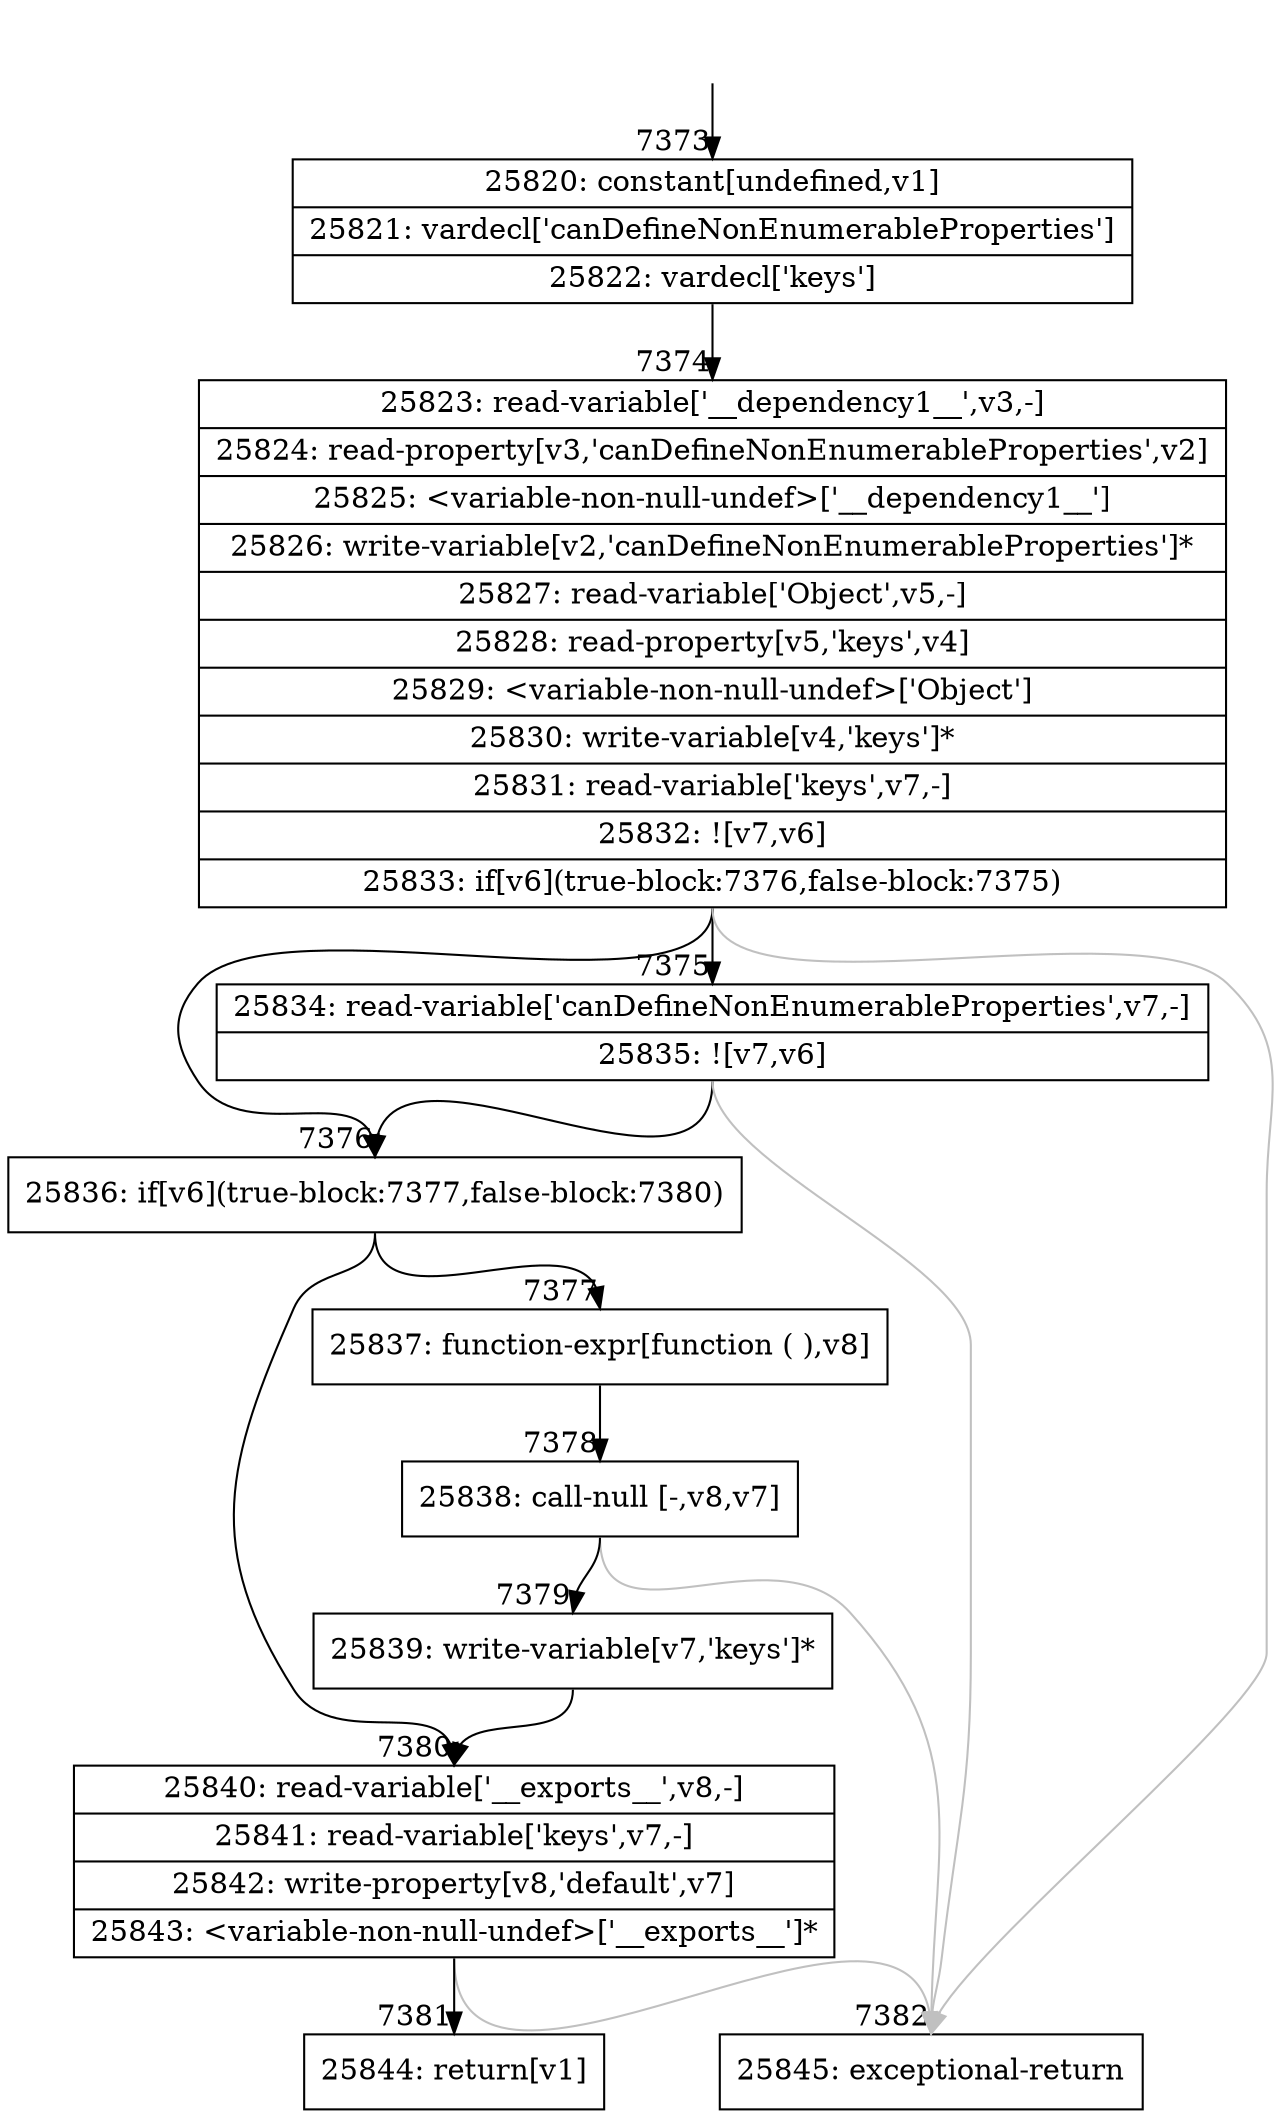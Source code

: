digraph {
rankdir="TD"
BB_entry610[shape=none,label=""];
BB_entry610 -> BB7373 [tailport=s, headport=n, headlabel="    7373"]
BB7373 [shape=record label="{25820: constant[undefined,v1]|25821: vardecl['canDefineNonEnumerableProperties']|25822: vardecl['keys']}" ] 
BB7373 -> BB7374 [tailport=s, headport=n, headlabel="      7374"]
BB7374 [shape=record label="{25823: read-variable['__dependency1__',v3,-]|25824: read-property[v3,'canDefineNonEnumerableProperties',v2]|25825: \<variable-non-null-undef\>['__dependency1__']|25826: write-variable[v2,'canDefineNonEnumerableProperties']*|25827: read-variable['Object',v5,-]|25828: read-property[v5,'keys',v4]|25829: \<variable-non-null-undef\>['Object']|25830: write-variable[v4,'keys']*|25831: read-variable['keys',v7,-]|25832: ![v7,v6]|25833: if[v6](true-block:7376,false-block:7375)}" ] 
BB7374 -> BB7376 [tailport=s, headport=n, headlabel="      7376"]
BB7374 -> BB7375 [tailport=s, headport=n, headlabel="      7375"]
BB7374 -> BB7382 [tailport=s, headport=n, color=gray, headlabel="      7382"]
BB7375 [shape=record label="{25834: read-variable['canDefineNonEnumerableProperties',v7,-]|25835: ![v7,v6]}" ] 
BB7375 -> BB7376 [tailport=s, headport=n]
BB7375 -> BB7382 [tailport=s, headport=n, color=gray]
BB7376 [shape=record label="{25836: if[v6](true-block:7377,false-block:7380)}" ] 
BB7376 -> BB7377 [tailport=s, headport=n, headlabel="      7377"]
BB7376 -> BB7380 [tailport=s, headport=n, headlabel="      7380"]
BB7377 [shape=record label="{25837: function-expr[function ( ),v8]}" ] 
BB7377 -> BB7378 [tailport=s, headport=n, headlabel="      7378"]
BB7378 [shape=record label="{25838: call-null [-,v8,v7]}" ] 
BB7378 -> BB7379 [tailport=s, headport=n, headlabel="      7379"]
BB7378 -> BB7382 [tailport=s, headport=n, color=gray]
BB7379 [shape=record label="{25839: write-variable[v7,'keys']*}" ] 
BB7379 -> BB7380 [tailport=s, headport=n]
BB7380 [shape=record label="{25840: read-variable['__exports__',v8,-]|25841: read-variable['keys',v7,-]|25842: write-property[v8,'default',v7]|25843: \<variable-non-null-undef\>['__exports__']*}" ] 
BB7380 -> BB7381 [tailport=s, headport=n, headlabel="      7381"]
BB7380 -> BB7382 [tailport=s, headport=n, color=gray]
BB7381 [shape=record label="{25844: return[v1]}" ] 
BB7382 [shape=record label="{25845: exceptional-return}" ] 
//#$~ 13634
}
